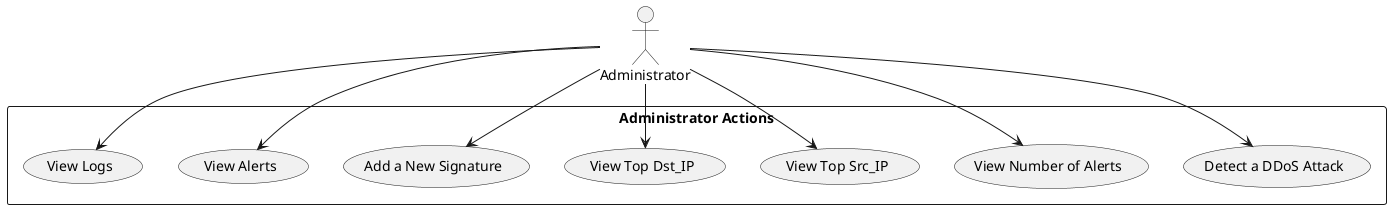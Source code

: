 @startuml use_case_diagram
actor Administrator

' Define use cases for Administrator
rectangle "Administrator Actions" {
  Administrator --> (Detect a DDoS Attack)
  Administrator --> (View Number of Alerts)
  Administrator --> (View Top Src_IP)
  Administrator --> (View Top Dst_IP)
  Administrator --> (Add a New Signature)
  Administrator --> (View Alerts)   
  Administrator --> (View Logs)   
}

@enduml
